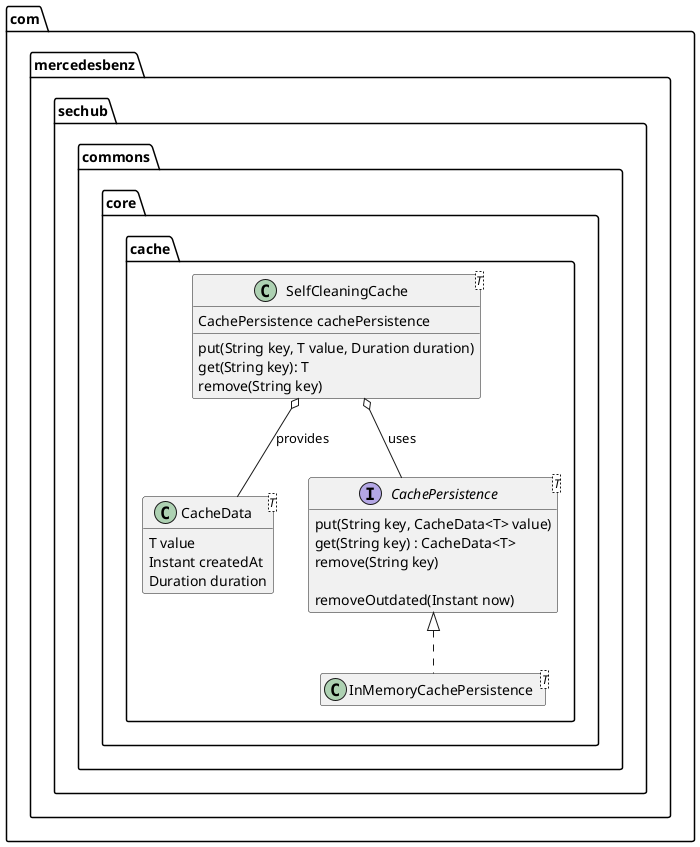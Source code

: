 ' SPDX-License-Identifier: MIT
@startuml 
hide empty fields
hide empty members

package com.mercedesbenz.sechub.commons.core.cache {

	class CacheData<T> {
		T value
		Instant createdAt
		Duration duration
	}

	class SelfCleaningCache<T> {
		CachePersistence cachePersistence
		
		put(String key, T value, Duration duration)
		get(String key): T
		remove(String key)
	}
	
	interface CachePersistence<T> {
		put(String key, CacheData<T> value)
		get(String key) : CacheData<T>
		remove(String key)
		
		removeOutdated(Instant now)
	}
	
	class InMemoryCachePersistence<T> implements CachePersistence{
	}
	
	SelfCleaningCache o-- CachePersistence: uses
	SelfCleaningCache o-- CacheData : provides
}
@enduml 